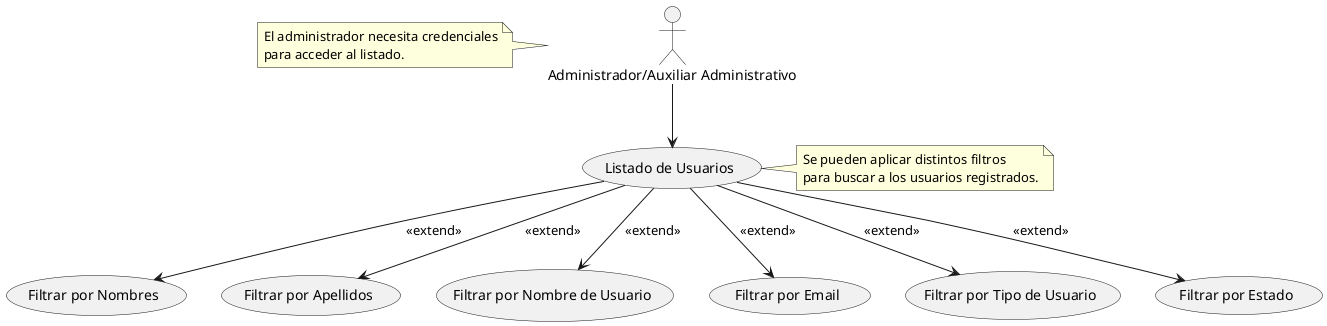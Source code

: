 @startuml

actor "Administrador/Auxiliar Administrativo" as Admin

note left of Admin
  El administrador necesita credenciales
  para acceder al listado.
end note

Admin --> (Listado de Usuarios)

note right of (Listado de Usuarios)
  Se pueden aplicar distintos filtros
  para buscar a los usuarios registrados.
end note

(Listado de Usuarios) --> (Filtrar por Nombres) : <<extend>>
(Listado de Usuarios) --> (Filtrar por Apellidos) :<<extend>>
(Listado de Usuarios) --> (Filtrar por Nombre de Usuario) : <<extend>>
(Listado de Usuarios) --> (Filtrar por Email) : <<extend>>
(Listado de Usuarios) --> (Filtrar por Tipo de Usuario) : <<extend>>
(Listado de Usuarios) --> (Filtrar por Estado) : <<extend>>


@enduml
